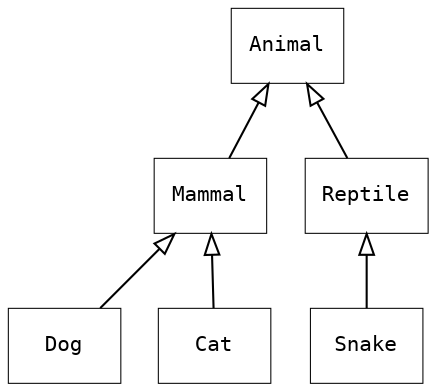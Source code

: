 digraph {
    node [shape=box, fontname="Inconsolata, Consolas", fontsize=10, penwidth=0.5]

    Animal, Mammal, Reptile, Dog, Cat, Snake

    /* inheritance */
    {
        edge [arrowtail=onormal, dir=back]

        Animal -> { Mammal, Reptile }
        Mammal -> { Dog, Cat}
        Reptile -> Snake
    }
}
